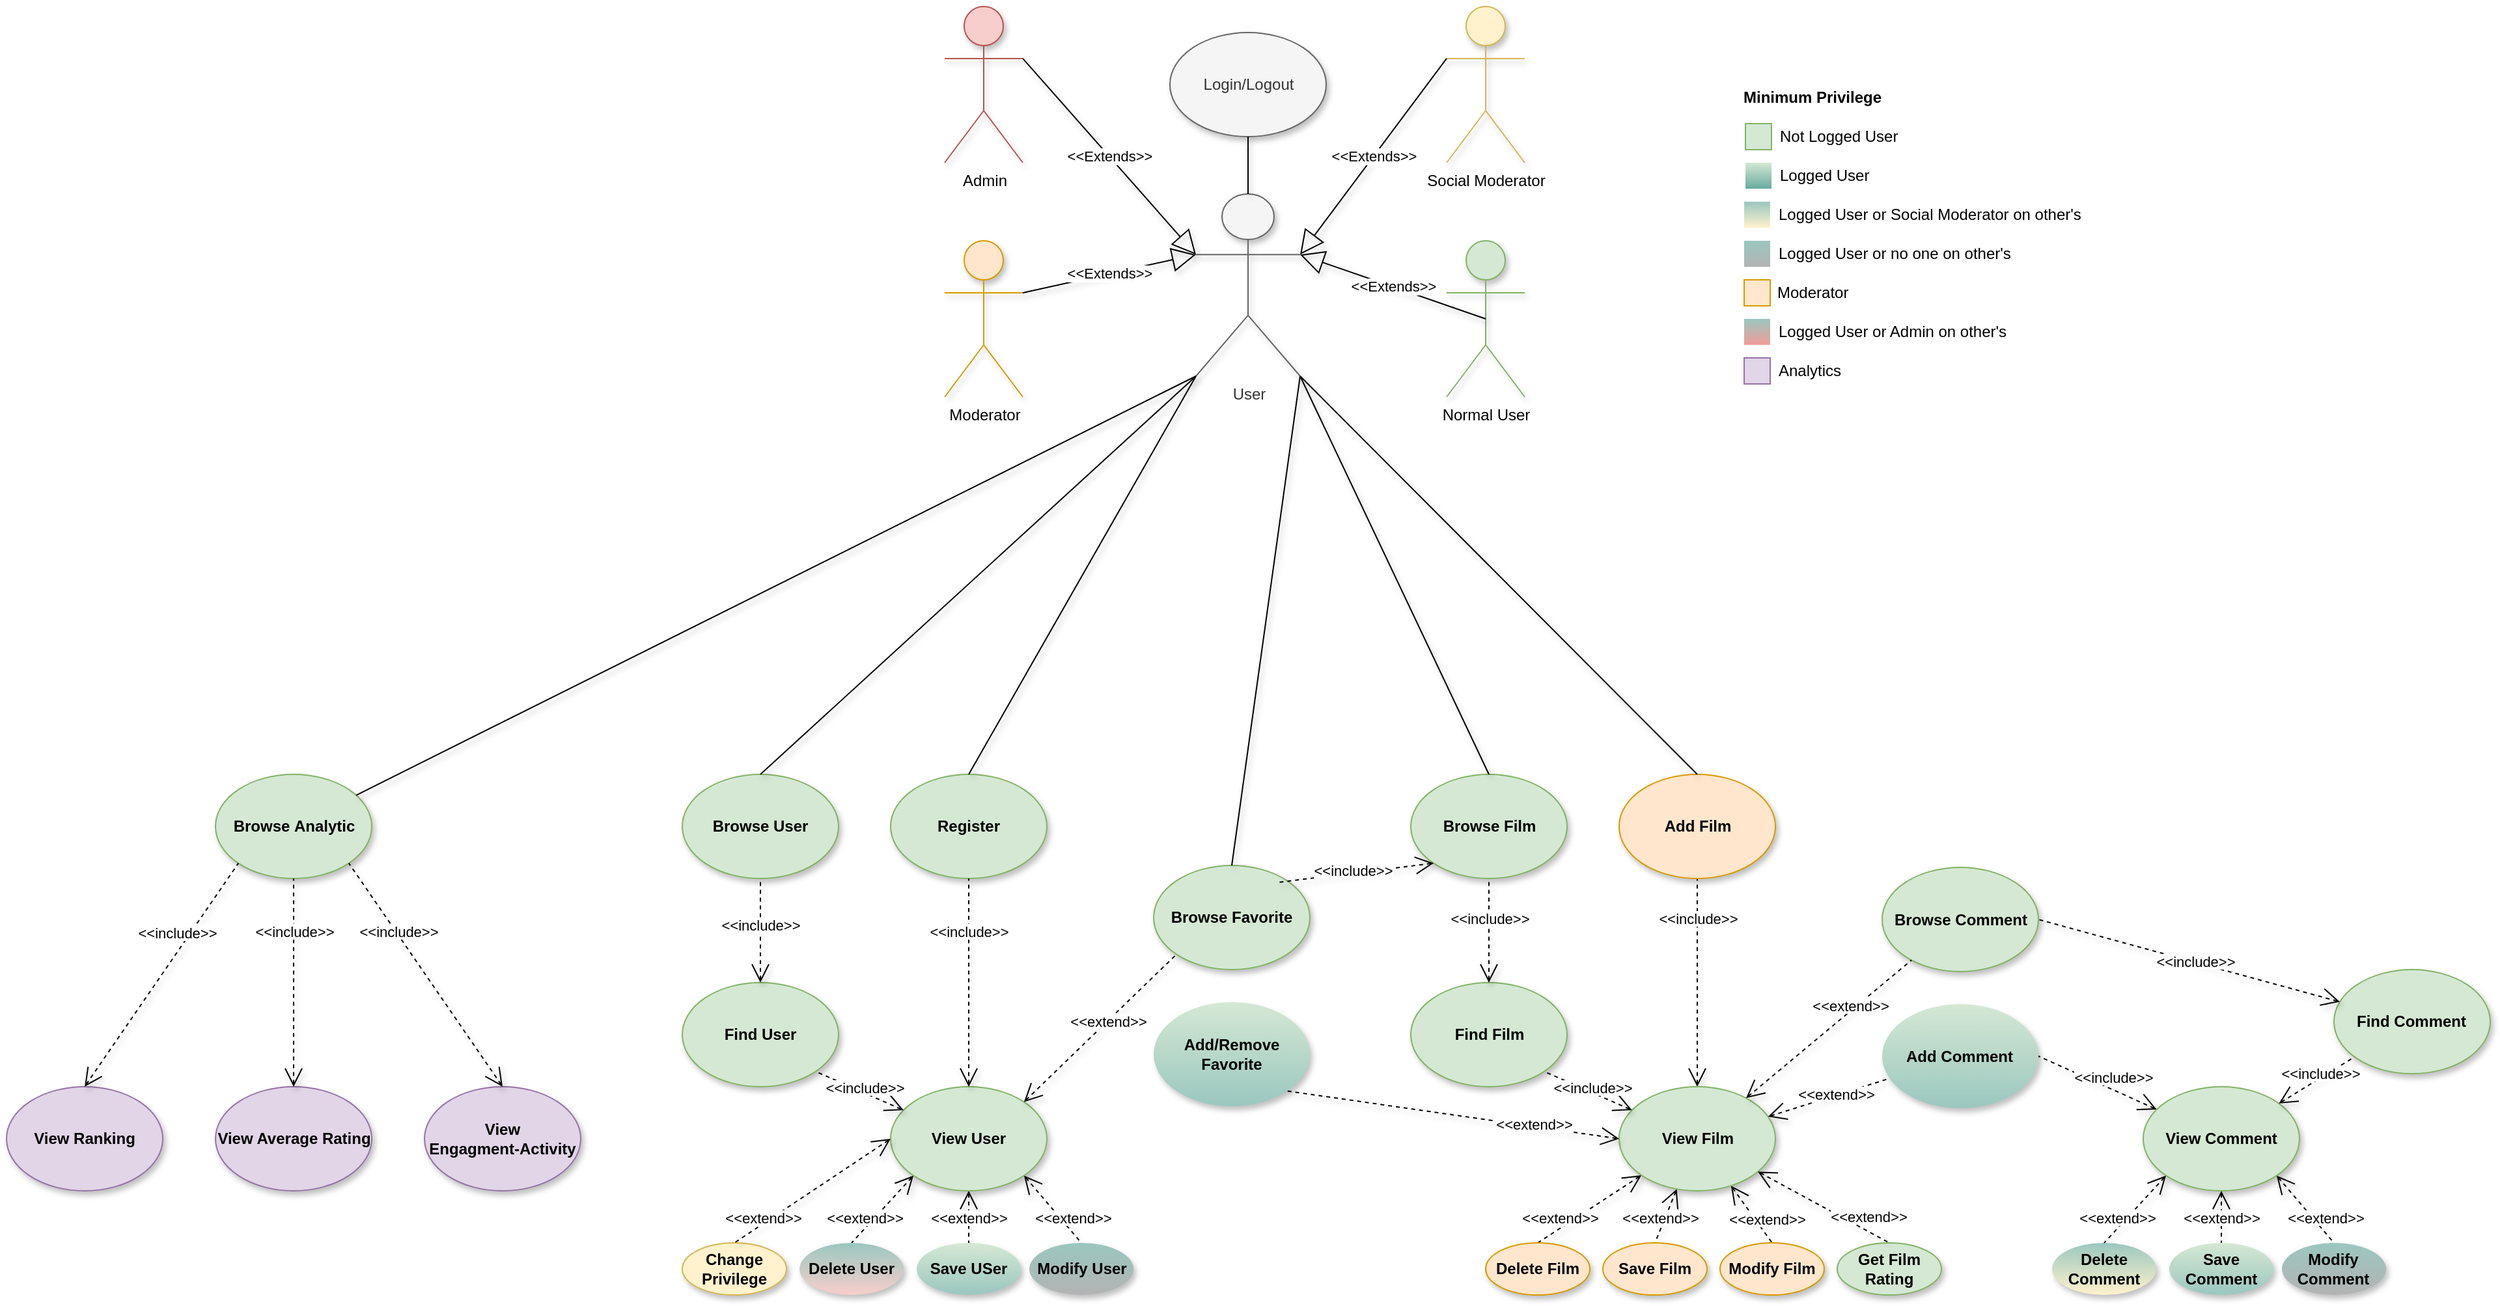 <mxfile version="12.4.2" pages="1"><diagram id="BbvuW23b8s510joW4BoM" name="Pagina-1"><mxGraphModel dx="1426" dy="368" grid="1" gridSize="10" guides="1" tooltips="1" connect="1" arrows="1" fold="1" page="1" pageScale="1" pageWidth="827" pageHeight="1169" math="0" shadow="0"><root><mxCell id="0"/><mxCell id="1" parent="0"/><mxCell id="h_1b7yaZ3pGZxx54D0NZ-1" value="User" style="shape=umlActor;verticalLabelPosition=bottom;labelBackgroundColor=#ffffff;verticalAlign=top;html=1;outlineConnect=0;fillColor=#f5f5f5;strokeColor=#666666;shadow=1;fontColor=#333333;" parent="1" vertex="1"><mxGeometry x="597.5" y="244" width="80" height="140" as="geometry"/></mxCell><mxCell id="h_1b7yaZ3pGZxx54D0NZ-2" value="Normal User" style="shape=umlActor;verticalLabelPosition=bottom;labelBackgroundColor=#ffffff;verticalAlign=top;html=1;outlineConnect=0;fillColor=#d5e8d4;strokeColor=#82b366;shadow=1;" parent="1" vertex="1"><mxGeometry x="790" y="280" width="60" height="120" as="geometry"/></mxCell><mxCell id="h_1b7yaZ3pGZxx54D0NZ-3" value="Admin" style="shape=umlActor;verticalLabelPosition=bottom;labelBackgroundColor=#ffffff;verticalAlign=top;html=1;outlineConnect=0;fillColor=#f8cecc;strokeColor=#b85450;shadow=1;" parent="1" vertex="1"><mxGeometry x="404.5" y="100" width="60" height="120" as="geometry"/></mxCell><mxCell id="h_1b7yaZ3pGZxx54D0NZ-4" value="&amp;lt;&amp;lt;Extends&amp;gt;&amp;gt;" style="endArrow=block;endSize=16;endFill=0;html=1;exitX=0.5;exitY=0.5;exitDx=0;exitDy=0;exitPerimeter=0;shadow=1;entryX=1;entryY=0.333;entryDx=0;entryDy=0;entryPerimeter=0;" parent="1" source="h_1b7yaZ3pGZxx54D0NZ-2" target="h_1b7yaZ3pGZxx54D0NZ-1" edge="1"><mxGeometry width="160" relative="1" as="geometry"><mxPoint x="775.5" y="300" as="sourcePoint"/><mxPoint x="431" y="445" as="targetPoint"/></mxGeometry></mxCell><mxCell id="h_1b7yaZ3pGZxx54D0NZ-5" value="&amp;lt;&amp;lt;Extends&amp;gt;&amp;gt;" style="endArrow=block;endSize=16;endFill=0;html=1;exitX=1;exitY=0.333;exitDx=0;exitDy=0;exitPerimeter=0;shadow=1;entryX=0;entryY=0.333;entryDx=0;entryDy=0;entryPerimeter=0;" parent="1" source="h_1b7yaZ3pGZxx54D0NZ-3" target="h_1b7yaZ3pGZxx54D0NZ-1" edge="1"><mxGeometry width="160" relative="1" as="geometry"><mxPoint x="624.5" y="210" as="sourcePoint"/><mxPoint x="391" y="165" as="targetPoint"/></mxGeometry></mxCell><mxCell id="h_1b7yaZ3pGZxx54D0NZ-18" value="Login/Logout" style="ellipse;whiteSpace=wrap;html=1;fillColor=#f5f5f5;strokeColor=#666666;fontColor=#333333;shadow=1;" parent="1" vertex="1"><mxGeometry x="577.5" y="120" width="120" height="80" as="geometry"/></mxCell><mxCell id="dZQkGDDGXkw_C-ajxU4u-2" value="Browse Favorite" style="ellipse;whiteSpace=wrap;html=1;fontStyle=1;fillColor=#d5e8d4;strokeColor=#82b366;shadow=1;" parent="1" vertex="1"><mxGeometry x="565" y="760" width="120" height="80" as="geometry"/></mxCell><mxCell id="h_1b7yaZ3pGZxx54D0NZ-110" value="Add/Remove Favorite" style="ellipse;whiteSpace=wrap;html=1;fontStyle=1;fillColor=#d5e8d4;strokeColor=none;shadow=1;gradientColor=#9AC7BF;" parent="1" vertex="1"><mxGeometry x="565" y="865" width="120" height="80" as="geometry"/></mxCell><mxCell id="a5YpvVyCK3dBmjp6k323-4" value="&lt;span style=&quot;background-color: rgb(255 , 255 , 255)&quot;&gt;&amp;lt;&amp;lt;include&amp;gt;&amp;gt;&lt;/span&gt;" style="edgeStyle=none;html=1;startArrow=open;endArrow=none;startSize=12;verticalAlign=bottom;dashed=1;labelBackgroundColor=none;shadow=1;entryX=1;entryY=0.5;entryDx=0;entryDy=0;" parent="1" source="a5YpvVyCK3dBmjp6k323-8" target="a5YpvVyCK3dBmjp6k323-15" edge="1"><mxGeometry x="-0.253" width="160" relative="1" as="geometry"><mxPoint x="1654.167" y="1106" as="sourcePoint"/><mxPoint x="1282.156" y="926.433" as="targetPoint"/><mxPoint as="offset"/></mxGeometry></mxCell><mxCell id="a5YpvVyCK3dBmjp6k323-5" value="&lt;span style=&quot;background-color: rgb(255 , 255 , 255)&quot;&gt;&amp;lt;&amp;lt;extend&amp;gt;&amp;gt;&lt;/span&gt;" style="edgeStyle=none;html=1;startArrow=open;endArrow=none;startSize=12;verticalAlign=bottom;dashed=1;labelBackgroundColor=none;exitX=0;exitY=1;exitDx=0;exitDy=0;entryX=0.5;entryY=0;entryDx=0;entryDy=0;shadow=1;" parent="1" source="a5YpvVyCK3dBmjp6k323-8" target="a5YpvVyCK3dBmjp6k323-9" edge="1"><mxGeometry x="0.598" y="1" width="160" relative="1" as="geometry"><mxPoint x="1779.217" y="986.9" as="sourcePoint"/><mxPoint x="1394.997" y="829" as="targetPoint"/><mxPoint as="offset"/></mxGeometry></mxCell><mxCell id="a5YpvVyCK3dBmjp6k323-6" value="&lt;span style=&quot;background-color: rgb(255 , 255 , 255)&quot;&gt;&amp;lt;&amp;lt;extend&amp;gt;&amp;gt;&lt;/span&gt;" style="edgeStyle=none;html=1;startArrow=open;endArrow=none;startSize=12;verticalAlign=bottom;dashed=1;labelBackgroundColor=none;entryX=0.5;entryY=0;entryDx=0;entryDy=0;exitX=0.5;exitY=1;exitDx=0;exitDy=0;shadow=1;" parent="1" source="a5YpvVyCK3dBmjp6k323-8" target="a5YpvVyCK3dBmjp6k323-10" edge="1"><mxGeometry x="0.5" width="160" relative="1" as="geometry"><mxPoint x="1779.217" y="971.9" as="sourcePoint"/><mxPoint x="1664.937" y="974.22" as="targetPoint"/><mxPoint as="offset"/></mxGeometry></mxCell><mxCell id="a5YpvVyCK3dBmjp6k323-7" value="&lt;span style=&quot;background-color: rgb(255 , 255 , 255)&quot;&gt;&amp;lt;&amp;lt;extend&amp;gt;&amp;gt;&lt;/span&gt;" style="edgeStyle=none;html=1;startArrow=open;endArrow=none;startSize=12;verticalAlign=bottom;dashed=1;labelBackgroundColor=none;entryX=0.5;entryY=0;entryDx=0;entryDy=0;exitX=1;exitY=1;exitDx=0;exitDy=0;shadow=1;" parent="1" source="a5YpvVyCK3dBmjp6k323-8" target="a5YpvVyCK3dBmjp6k323-11" edge="1"><mxGeometry x="0.652" y="2" width="160" relative="1" as="geometry"><mxPoint x="1779.217" y="947.9" as="sourcePoint"/><mxPoint x="1664.937" y="950.22" as="targetPoint"/><mxPoint as="offset"/></mxGeometry></mxCell><mxCell id="a5YpvVyCK3dBmjp6k323-8" value="View Comment" style="ellipse;whiteSpace=wrap;html=1;fontStyle=1;fillColor=#d5e8d4;strokeColor=#82b366;shadow=1;" parent="1" vertex="1"><mxGeometry x="1324.997" y="930" width="120" height="80" as="geometry"/></mxCell><mxCell id="a5YpvVyCK3dBmjp6k323-9" value="Delete Comment" style="ellipse;whiteSpace=wrap;html=1;fontStyle=1;fillColor=#9AC7BF;strokeColor=none;shadow=1;gradientColor=#FFF2CC;" parent="1" vertex="1"><mxGeometry x="1254.997" y="1050" width="80" height="40" as="geometry"/></mxCell><mxCell id="a5YpvVyCK3dBmjp6k323-10" value="Save Comment" style="ellipse;whiteSpace=wrap;html=1;fontStyle=1;fillColor=#d5e8d4;strokeColor=none;shadow=1;gradientColor=#9AC7BF;" parent="1" vertex="1"><mxGeometry x="1344.997" y="1050" width="80" height="40" as="geometry"/></mxCell><mxCell id="a5YpvVyCK3dBmjp6k323-11" value="Modify Comment" style="ellipse;whiteSpace=wrap;html=1;fontStyle=1;fillColor=#9AC7BF;strokeColor=none;shadow=1;gradientColor=#B3B3B3;" parent="1" vertex="1"><mxGeometry x="1431.497" y="1050" width="80" height="40" as="geometry"/></mxCell><mxCell id="a5YpvVyCK3dBmjp6k323-12" value="Find Comment" style="ellipse;whiteSpace=wrap;html=1;fontStyle=1;fillColor=#d5e8d4;strokeColor=#82b366;shadow=1;" parent="1" vertex="1"><mxGeometry x="1471.497" y="840" width="120" height="80" as="geometry"/></mxCell><mxCell id="a5YpvVyCK3dBmjp6k323-13" value="Browse Comment" style="ellipse;whiteSpace=wrap;html=1;fontStyle=1;fillColor=#d5e8d4;strokeColor=#82b366;shadow=1;" parent="1" vertex="1"><mxGeometry x="1124.5" y="761.5" width="120" height="80" as="geometry"/></mxCell><mxCell id="a5YpvVyCK3dBmjp6k323-14" value="&lt;span style=&quot;background-color: rgb(255 , 255 , 255)&quot;&gt;&amp;lt;&amp;lt;include&amp;gt;&amp;gt;&lt;/span&gt;" style="edgeStyle=none;html=1;startArrow=open;endArrow=none;startSize=12;verticalAlign=bottom;dashed=1;labelBackgroundColor=none;shadow=1;entryX=1;entryY=0.5;entryDx=0;entryDy=0;" parent="1" source="a5YpvVyCK3dBmjp6k323-12" target="a5YpvVyCK3dBmjp6k323-13" edge="1"><mxGeometry x="-0.066" y="9" width="160" relative="1" as="geometry"><mxPoint x="1921.497" y="746" as="sourcePoint"/><mxPoint x="1287.178" y="814.906" as="targetPoint"/><mxPoint x="-1" y="-1" as="offset"/></mxGeometry></mxCell><mxCell id="a5YpvVyCK3dBmjp6k323-15" value="Add Comment" style="ellipse;whiteSpace=wrap;html=1;fontStyle=1;fillColor=#d5e8d4;strokeColor=none;shadow=1;gradientColor=#9AC7BF;" parent="1" vertex="1"><mxGeometry x="1124.497" y="866.5" width="120" height="80" as="geometry"/></mxCell><mxCell id="a5YpvVyCK3dBmjp6k323-16" value="&lt;span style=&quot;background-color: rgb(255 , 255 , 255)&quot;&gt;&amp;lt;&amp;lt;include&amp;gt;&amp;gt;&lt;/span&gt;" style="edgeStyle=none;html=1;startArrow=open;endArrow=none;startSize=12;verticalAlign=bottom;dashed=1;labelBackgroundColor=none;shadow=1;" parent="1" source="a5YpvVyCK3dBmjp6k323-8" target="a5YpvVyCK3dBmjp6k323-12" edge="1"><mxGeometry x="0.016" y="-5" width="160" relative="1" as="geometry"><mxPoint x="788.667" y="1330" as="sourcePoint"/><mxPoint x="782.267" y="1165.76" as="targetPoint"/><mxPoint as="offset"/></mxGeometry></mxCell><mxCell id="a5YpvVyCK3dBmjp6k323-31" value="&lt;span style=&quot;background-color: rgb(255 , 255 , 255)&quot;&gt;&amp;lt;&amp;lt;extend&amp;gt;&amp;gt;&lt;/span&gt;" style="edgeStyle=none;html=1;startArrow=open;endArrow=none;startSize=12;verticalAlign=bottom;dashed=1;labelBackgroundColor=none;exitX=0;exitY=1;exitDx=0;exitDy=0;entryX=0.5;entryY=0;entryDx=0;entryDy=0;shadow=1;" parent="1" source="a5YpvVyCK3dBmjp6k323-34" target="a5YpvVyCK3dBmjp6k323-35" edge="1"><mxGeometry x="0.598" y="1" width="160" relative="1" as="geometry"><mxPoint x="817.22" y="986.9" as="sourcePoint"/><mxPoint x="433" y="829" as="targetPoint"/><mxPoint as="offset"/></mxGeometry></mxCell><mxCell id="a5YpvVyCK3dBmjp6k323-32" value="&lt;span style=&quot;background-color: rgb(255 , 255 , 255)&quot;&gt;&amp;lt;&amp;lt;extend&amp;gt;&amp;gt;&lt;/span&gt;" style="edgeStyle=none;html=1;startArrow=open;endArrow=none;startSize=12;verticalAlign=bottom;dashed=1;labelBackgroundColor=none;entryX=0.5;entryY=0;entryDx=0;entryDy=0;exitX=0.5;exitY=1;exitDx=0;exitDy=0;shadow=1;" parent="1" source="a5YpvVyCK3dBmjp6k323-34" target="a5YpvVyCK3dBmjp6k323-36" edge="1"><mxGeometry x="0.5" width="160" relative="1" as="geometry"><mxPoint x="817.22" y="971.9" as="sourcePoint"/><mxPoint x="702.94" y="974.22" as="targetPoint"/><mxPoint as="offset"/></mxGeometry></mxCell><mxCell id="a5YpvVyCK3dBmjp6k323-33" value="&lt;span style=&quot;background-color: rgb(255 , 255 , 255)&quot;&gt;&amp;lt;&amp;lt;extend&amp;gt;&amp;gt;&lt;/span&gt;" style="edgeStyle=none;html=1;startArrow=open;endArrow=none;startSize=12;verticalAlign=bottom;dashed=1;labelBackgroundColor=none;entryX=0.5;entryY=0;entryDx=0;entryDy=0;exitX=1;exitY=1;exitDx=0;exitDy=0;shadow=1;" parent="1" source="a5YpvVyCK3dBmjp6k323-34" target="a5YpvVyCK3dBmjp6k323-37" edge="1"><mxGeometry x="0.652" y="2" width="160" relative="1" as="geometry"><mxPoint x="817.22" y="947.9" as="sourcePoint"/><mxPoint x="702.94" y="950.22" as="targetPoint"/><mxPoint as="offset"/></mxGeometry></mxCell><mxCell id="a5YpvVyCK3dBmjp6k323-34" value="View User" style="ellipse;whiteSpace=wrap;html=1;fontStyle=1;fillColor=#d5e8d4;strokeColor=#82b366;shadow=1;" parent="1" vertex="1"><mxGeometry x="363" y="930" width="120" height="80" as="geometry"/></mxCell><mxCell id="a5YpvVyCK3dBmjp6k323-35" value="Delete User" style="ellipse;whiteSpace=wrap;html=1;fontStyle=1;fillColor=#9AC7BF;strokeColor=none;shadow=1;gradientColor=#F8CECC;" parent="1" vertex="1"><mxGeometry x="293" y="1050" width="80" height="40" as="geometry"/></mxCell><mxCell id="a5YpvVyCK3dBmjp6k323-36" value="Save USer" style="ellipse;whiteSpace=wrap;html=1;fontStyle=1;fillColor=#d5e8d4;strokeColor=none;shadow=1;gradientColor=#9AC7BF;" parent="1" vertex="1"><mxGeometry x="383" y="1050" width="80" height="40" as="geometry"/></mxCell><mxCell id="a5YpvVyCK3dBmjp6k323-37" value="Modify User" style="ellipse;whiteSpace=wrap;html=1;fontStyle=1;fillColor=#9AC7BF;strokeColor=none;shadow=1;gradientColor=#B3B3B3;" parent="1" vertex="1"><mxGeometry x="469.5" y="1050" width="80" height="40" as="geometry"/></mxCell><mxCell id="a5YpvVyCK3dBmjp6k323-38" value="Find User" style="ellipse;whiteSpace=wrap;html=1;fontStyle=1;fillColor=#d5e8d4;strokeColor=#82b366;shadow=1;" parent="1" vertex="1"><mxGeometry x="203" y="850" width="120" height="80" as="geometry"/></mxCell><mxCell id="a5YpvVyCK3dBmjp6k323-39" value="Browse User" style="ellipse;whiteSpace=wrap;html=1;fontStyle=1;fillColor=#d5e8d4;strokeColor=#82b366;shadow=1;" parent="1" vertex="1"><mxGeometry x="203" y="690" width="120" height="80" as="geometry"/></mxCell><mxCell id="a5YpvVyCK3dBmjp6k323-40" value="&lt;span style=&quot;background-color: rgb(255 , 255 , 255)&quot;&gt;&amp;lt;&amp;lt;include&amp;gt;&amp;gt;&lt;/span&gt;" style="edgeStyle=none;html=1;startArrow=open;endArrow=none;startSize=12;verticalAlign=bottom;dashed=1;labelBackgroundColor=none;entryX=0.5;entryY=1;entryDx=0;entryDy=0;shadow=1;" parent="1" source="a5YpvVyCK3dBmjp6k323-38" target="a5YpvVyCK3dBmjp6k323-39" edge="1"><mxGeometry x="-0.111" width="160" relative="1" as="geometry"><mxPoint x="939.5" y="756" as="sourcePoint"/><mxPoint x="938.54" y="714.88" as="targetPoint"/><mxPoint as="offset"/></mxGeometry></mxCell><mxCell id="a5YpvVyCK3dBmjp6k323-42" value="&lt;span style=&quot;background-color: rgb(255 , 255 , 255)&quot;&gt;&amp;lt;&amp;lt;include&amp;gt;&amp;gt;&lt;/span&gt;" style="edgeStyle=none;html=1;startArrow=open;endArrow=none;startSize=12;verticalAlign=bottom;dashed=1;labelBackgroundColor=none;entryX=1;entryY=1;entryDx=0;entryDy=0;shadow=1;" parent="1" source="a5YpvVyCK3dBmjp6k323-34" target="a5YpvVyCK3dBmjp6k323-38" edge="1"><mxGeometry x="-0.178" y="5" width="160" relative="1" as="geometry"><mxPoint x="393" y="930" as="sourcePoint"/><mxPoint x="386.6" y="765.76" as="targetPoint"/><mxPoint as="offset"/></mxGeometry></mxCell><mxCell id="a5YpvVyCK3dBmjp6k323-165" value="&lt;span style=&quot;background-color: rgb(255 , 255 , 255)&quot;&gt;&amp;lt;&amp;lt;include&amp;gt;&amp;gt;&lt;/span&gt;" style="edgeStyle=none;html=1;startArrow=open;endArrow=none;startSize=12;verticalAlign=bottom;dashed=1;labelBackgroundColor=none;entryX=0.5;entryY=1;entryDx=0;entryDy=0;exitX=0.5;exitY=0;exitDx=0;exitDy=0;shadow=1;" parent="1" source="a5YpvVyCK3dBmjp6k323-169" target="a5YpvVyCK3dBmjp6k323-176" edge="1"><mxGeometry x="0.5" width="160" relative="1" as="geometry"><mxPoint x="1818" y="706" as="sourcePoint"/><mxPoint x="2138.86" y="943.64" as="targetPoint"/><mxPoint as="offset"/></mxGeometry></mxCell><mxCell id="a5YpvVyCK3dBmjp6k323-166" value="&lt;span style=&quot;background-color: rgb(255 , 255 , 255)&quot;&gt;&amp;lt;&amp;lt;extend&amp;gt;&amp;gt;&lt;/span&gt;" style="edgeStyle=none;html=1;startArrow=open;endArrow=none;startSize=12;verticalAlign=bottom;dashed=1;labelBackgroundColor=none;entryX=0.5;entryY=0;entryDx=0;entryDy=0;shadow=1;" parent="1" source="a5YpvVyCK3dBmjp6k323-169" target="a5YpvVyCK3dBmjp6k323-170" edge="1"><mxGeometry x="0.598" y="1" width="160" relative="1" as="geometry"><mxPoint x="1255.72" y="986.9" as="sourcePoint"/><mxPoint x="871.5" y="829" as="targetPoint"/><mxPoint as="offset"/></mxGeometry></mxCell><mxCell id="a5YpvVyCK3dBmjp6k323-167" value="&lt;span style=&quot;background-color: rgb(255 , 255 , 255)&quot;&gt;&amp;lt;&amp;lt;extend&amp;gt;&amp;gt;&lt;/span&gt;" style="edgeStyle=none;html=1;startArrow=open;endArrow=none;startSize=12;verticalAlign=bottom;dashed=1;labelBackgroundColor=none;entryX=0.5;entryY=0;entryDx=0;entryDy=0;shadow=1;" parent="1" source="a5YpvVyCK3dBmjp6k323-169" target="a5YpvVyCK3dBmjp6k323-171" edge="1"><mxGeometry x="0.5" width="160" relative="1" as="geometry"><mxPoint x="1255.72" y="971.9" as="sourcePoint"/><mxPoint x="1141.44" y="974.22" as="targetPoint"/><mxPoint as="offset"/></mxGeometry></mxCell><mxCell id="a5YpvVyCK3dBmjp6k323-168" value="&lt;span style=&quot;background-color: rgb(255 , 255 , 255)&quot;&gt;&amp;lt;&amp;lt;extend&amp;gt;&amp;gt;&lt;/span&gt;" style="edgeStyle=none;html=1;startArrow=open;endArrow=none;startSize=12;verticalAlign=bottom;dashed=1;labelBackgroundColor=none;entryX=0.5;entryY=0;entryDx=0;entryDy=0;shadow=1;" parent="1" source="a5YpvVyCK3dBmjp6k323-169" target="a5YpvVyCK3dBmjp6k323-172" edge="1"><mxGeometry x="0.652" y="2" width="160" relative="1" as="geometry"><mxPoint x="1255.72" y="947.9" as="sourcePoint"/><mxPoint x="1141.44" y="950.22" as="targetPoint"/><mxPoint as="offset"/></mxGeometry></mxCell><mxCell id="a5YpvVyCK3dBmjp6k323-169" value="View Film" style="ellipse;whiteSpace=wrap;html=1;fontStyle=1;fillColor=#d5e8d4;strokeColor=#82b366;shadow=1;" parent="1" vertex="1"><mxGeometry x="922.5" y="930" width="120" height="80" as="geometry"/></mxCell><mxCell id="a5YpvVyCK3dBmjp6k323-170" value="Delete Film" style="ellipse;whiteSpace=wrap;html=1;fontStyle=1;fillColor=#ffe6cc;strokeColor=#d79b00;shadow=1;" parent="1" vertex="1"><mxGeometry x="820" y="1050" width="80" height="40" as="geometry"/></mxCell><mxCell id="a5YpvVyCK3dBmjp6k323-171" value="Save Film" style="ellipse;whiteSpace=wrap;html=1;fontStyle=1;fillColor=#ffe6cc;strokeColor=#d79b00;shadow=1;" parent="1" vertex="1"><mxGeometry x="910" y="1050" width="80" height="40" as="geometry"/></mxCell><mxCell id="a5YpvVyCK3dBmjp6k323-172" value="Modify Film" style="ellipse;whiteSpace=wrap;html=1;fontStyle=1;fillColor=#ffe6cc;strokeColor=#d79b00;shadow=1;" parent="1" vertex="1"><mxGeometry x="1000" y="1050" width="80" height="40" as="geometry"/></mxCell><mxCell id="a5YpvVyCK3dBmjp6k323-173" value="Find Film" style="ellipse;whiteSpace=wrap;html=1;fontStyle=1;fillColor=#d5e8d4;strokeColor=#82b366;shadow=1;" parent="1" vertex="1"><mxGeometry x="762.5" y="850" width="120" height="80" as="geometry"/></mxCell><mxCell id="a5YpvVyCK3dBmjp6k323-176" value="Add Film" style="ellipse;whiteSpace=wrap;html=1;fontStyle=1;fillColor=#ffe6cc;strokeColor=#d79b00;shadow=1;" parent="1" vertex="1"><mxGeometry x="922.5" y="690" width="120" height="80" as="geometry"/></mxCell><mxCell id="a5YpvVyCK3dBmjp6k323-177" value="&lt;span style=&quot;background-color: rgb(255 , 255 , 255)&quot;&gt;&amp;lt;&amp;lt;include&amp;gt;&amp;gt;&lt;/span&gt;" style="edgeStyle=none;html=1;startArrow=open;endArrow=none;startSize=12;verticalAlign=bottom;dashed=1;labelBackgroundColor=none;entryX=1;entryY=1;entryDx=0;entryDy=0;shadow=1;" parent="1" source="a5YpvVyCK3dBmjp6k323-169" target="a5YpvVyCK3dBmjp6k323-173" edge="1"><mxGeometry x="-0.178" y="5" width="160" relative="1" as="geometry"><mxPoint x="952.5" y="930" as="sourcePoint"/><mxPoint x="946.1" y="765.76" as="targetPoint"/><mxPoint as="offset"/></mxGeometry></mxCell><mxCell id="a5YpvVyCK3dBmjp6k323-178" value="&lt;b&gt;Browse Film&lt;/b&gt;" style="ellipse;whiteSpace=wrap;html=1;fontStyle=1;fillColor=#d5e8d4;strokeColor=#82b366;shadow=1;" parent="1" vertex="1"><mxGeometry x="762.5" y="690" width="120" height="80" as="geometry"/></mxCell><mxCell id="a5YpvVyCK3dBmjp6k323-179" value="&lt;span style=&quot;background-color: rgb(255 , 255 , 255)&quot;&gt;&amp;lt;&amp;lt;include&amp;gt;&amp;gt;&lt;/span&gt;" style="edgeStyle=none;html=1;startArrow=open;endArrow=none;startSize=12;verticalAlign=bottom;dashed=1;labelBackgroundColor=none;entryX=0.5;entryY=1;entryDx=0;entryDy=0;exitX=0.5;exitY=0;exitDx=0;exitDy=0;shadow=1;" parent="1" source="a5YpvVyCK3dBmjp6k323-173" target="a5YpvVyCK3dBmjp6k323-178" edge="1"><mxGeometry width="160" relative="1" as="geometry"><mxPoint x="516" y="940" as="sourcePoint"/><mxPoint x="516" y="780" as="targetPoint"/><mxPoint as="offset"/></mxGeometry></mxCell><mxCell id="a5YpvVyCK3dBmjp6k323-194" value="" style="endArrow=none;html=1;entryX=0.5;entryY=1;entryDx=0;entryDy=0;exitX=0.5;exitY=0;exitDx=0;exitDy=0;exitPerimeter=0;shadow=1;" parent="1" source="h_1b7yaZ3pGZxx54D0NZ-1" target="h_1b7yaZ3pGZxx54D0NZ-18" edge="1"><mxGeometry width="50" height="50" relative="1" as="geometry"><mxPoint x="-285.5" y="970" as="sourcePoint"/><mxPoint x="-235.5" y="920" as="targetPoint"/></mxGeometry></mxCell><mxCell id="a5YpvVyCK3dBmjp6k323-200" value="" style="endArrow=none;html=1;exitX=0.5;exitY=0;exitDx=0;exitDy=0;strokeColor=#000000;curved=1;entryX=0;entryY=1;entryDx=0;entryDy=0;entryPerimeter=0;shadow=1;" parent="1" source="a5YpvVyCK3dBmjp6k323-39" target="h_1b7yaZ3pGZxx54D0NZ-1" edge="1"><mxGeometry width="50" height="50" relative="1" as="geometry"><mxPoint x="-292" y="710.0" as="sourcePoint"/><mxPoint x="383" y="594" as="targetPoint"/></mxGeometry></mxCell><mxCell id="a5YpvVyCK3dBmjp6k323-208" value="" style="endArrow=none;html=1;exitX=0.5;exitY=0;exitDx=0;exitDy=0;strokeColor=#000000;curved=1;entryX=1;entryY=1;entryDx=0;entryDy=0;entryPerimeter=0;shadow=1;" parent="1" source="a5YpvVyCK3dBmjp6k323-178" target="h_1b7yaZ3pGZxx54D0NZ-1" edge="1"><mxGeometry width="50" height="50" relative="1" as="geometry"><mxPoint x="984.5" y="710" as="sourcePoint"/><mxPoint x="490" y="570" as="targetPoint"/></mxGeometry></mxCell><mxCell id="a5YpvVyCK3dBmjp6k323-210" value="" style="endArrow=none;html=1;exitX=0.5;exitY=0;exitDx=0;exitDy=0;strokeColor=#000000;curved=1;entryX=1;entryY=1;entryDx=0;entryDy=0;entryPerimeter=0;shadow=1;" parent="1" source="a5YpvVyCK3dBmjp6k323-176" target="h_1b7yaZ3pGZxx54D0NZ-1" edge="1"><mxGeometry width="50" height="50" relative="1" as="geometry"><mxPoint x="1304.5" y="710" as="sourcePoint"/><mxPoint x="510" y="590" as="targetPoint"/></mxGeometry></mxCell><mxCell id="pK21TEt_xXxjncnFMS0X-8" value="Register" style="ellipse;whiteSpace=wrap;html=1;fontStyle=1;fillColor=#d5e8d4;strokeColor=#82b366;shadow=1;" parent="1" vertex="1"><mxGeometry x="363" y="690" width="120" height="80" as="geometry"/></mxCell><mxCell id="pK21TEt_xXxjncnFMS0X-11" value="&lt;span style=&quot;background-color: rgb(255 , 255 , 255)&quot;&gt;&amp;lt;&amp;lt;include&amp;gt;&amp;gt;&lt;/span&gt;" style="edgeStyle=none;html=1;startArrow=open;endArrow=none;startSize=12;verticalAlign=bottom;dashed=1;labelBackgroundColor=none;entryX=0.5;entryY=1;entryDx=0;entryDy=0;shadow=1;exitX=0.5;exitY=0;exitDx=0;exitDy=0;" parent="1" source="a5YpvVyCK3dBmjp6k323-34" target="pK21TEt_xXxjncnFMS0X-8" edge="1"><mxGeometry x="0.375" width="160" relative="1" as="geometry"><mxPoint x="273" y="860" as="sourcePoint"/><mxPoint x="273" y="780" as="targetPoint"/><mxPoint as="offset"/></mxGeometry></mxCell><mxCell id="pK21TEt_xXxjncnFMS0X-12" value="" style="endArrow=none;html=1;exitX=0.5;exitY=0;exitDx=0;exitDy=0;strokeColor=#000000;curved=1;entryX=0;entryY=1;entryDx=0;entryDy=0;entryPerimeter=0;shadow=1;" parent="1" source="pK21TEt_xXxjncnFMS0X-8" target="h_1b7yaZ3pGZxx54D0NZ-1" edge="1"><mxGeometry width="50" height="50" relative="1" as="geometry"><mxPoint x="-132" y="710" as="sourcePoint"/><mxPoint x="373.0" y="310" as="targetPoint"/></mxGeometry></mxCell><mxCell id="pK21TEt_xXxjncnFMS0X-18" value="" style="endArrow=none;html=1;exitX=0.5;exitY=0;exitDx=0;exitDy=0;strokeColor=#000000;curved=1;entryX=1;entryY=1;entryDx=0;entryDy=0;entryPerimeter=0;shadow=1;" parent="1" source="dZQkGDDGXkw_C-ajxU4u-2" target="h_1b7yaZ3pGZxx54D0NZ-1" edge="1"><mxGeometry width="50" height="50" relative="1" as="geometry"><mxPoint x="721" y="710.0" as="sourcePoint"/><mxPoint x="453" y="310" as="targetPoint"/></mxGeometry></mxCell><mxCell id="pK21TEt_xXxjncnFMS0X-20" value="&lt;span style=&quot;background-color: rgb(255 , 255 , 255)&quot;&gt;&amp;lt;&amp;lt;extend&amp;gt;&amp;gt;&lt;/span&gt;" style="edgeStyle=none;html=1;startArrow=open;endArrow=none;startSize=12;verticalAlign=bottom;dashed=1;labelBackgroundColor=none;exitX=0;exitY=0.5;exitDx=0;exitDy=0;shadow=1;entryX=1;entryY=1;entryDx=0;entryDy=0;" parent="1" source="a5YpvVyCK3dBmjp6k323-169" target="h_1b7yaZ3pGZxx54D0NZ-110" edge="1"><mxGeometry x="-0.494" y="7" width="160" relative="1" as="geometry"><mxPoint x="506" y="980" as="sourcePoint"/><mxPoint x="590.074" y="908.284" as="targetPoint"/><mxPoint as="offset"/></mxGeometry></mxCell><mxCell id="pK21TEt_xXxjncnFMS0X-27" value="&lt;span style=&quot;background-color: rgb(255 , 255 , 255)&quot;&gt;&amp;lt;&amp;lt;include&amp;gt;&amp;gt;&lt;/span&gt;" style="edgeStyle=none;html=1;startArrow=open;endArrow=none;startSize=12;verticalAlign=bottom;dashed=1;labelBackgroundColor=none;shadow=1;exitX=0;exitY=1;exitDx=0;exitDy=0;entryX=0.792;entryY=0.163;entryDx=0;entryDy=0;entryPerimeter=0;" parent="1" source="a5YpvVyCK3dBmjp6k323-178" target="dZQkGDDGXkw_C-ajxU4u-2" edge="1"><mxGeometry x="0.04" y="7" width="160" relative="1" as="geometry"><mxPoint x="488.426" y="841.716" as="sourcePoint"/><mxPoint x="590.074" y="768.284" as="targetPoint"/><mxPoint as="offset"/></mxGeometry></mxCell><mxCell id="pK21TEt_xXxjncnFMS0X-30" value="&lt;span style=&quot;background-color: rgb(255 , 255 , 255)&quot;&gt;&amp;lt;&amp;lt;extend&amp;gt;&amp;gt;&lt;/span&gt;" style="edgeStyle=none;html=1;startArrow=open;endArrow=none;startSize=12;verticalAlign=bottom;dashed=1;labelBackgroundColor=none;shadow=1;" parent="1" source="a5YpvVyCK3dBmjp6k323-169" target="a5YpvVyCK3dBmjp6k323-13" edge="1"><mxGeometry x="0.216" y="-4" width="160" relative="1" as="geometry"><mxPoint x="437.88" y="996.56" as="sourcePoint"/><mxPoint x="606.167" y="1100" as="targetPoint"/><mxPoint as="offset"/></mxGeometry></mxCell><mxCell id="pK21TEt_xXxjncnFMS0X-32" value="&lt;span style=&quot;background-color: rgb(255 , 255 , 255)&quot;&gt;&amp;lt;&amp;lt;extend&amp;gt;&amp;gt;&lt;/span&gt;" style="edgeStyle=none;html=1;startArrow=open;endArrow=none;startSize=12;verticalAlign=bottom;dashed=1;labelBackgroundColor=none;shadow=1;" parent="1" source="a5YpvVyCK3dBmjp6k323-169" target="a5YpvVyCK3dBmjp6k323-15" edge="1"><mxGeometry x="0.079" y="-7" width="160" relative="1" as="geometry"><mxPoint x="923.5" y="988" as="sourcePoint"/><mxPoint x="766.167" y="1100" as="targetPoint"/><mxPoint y="1" as="offset"/></mxGeometry></mxCell><mxCell id="smbN91ivrmesD-wLuE7f-1" value="Moderator" style="shape=umlActor;verticalLabelPosition=bottom;labelBackgroundColor=#ffffff;verticalAlign=top;html=1;outlineConnect=0;fillColor=#ffe6cc;strokeColor=#d79b00;shadow=1;" parent="1" vertex="1"><mxGeometry x="404.5" y="280" width="60" height="120" as="geometry"/></mxCell><mxCell id="smbN91ivrmesD-wLuE7f-2" value="Social Moderator" style="shape=umlActor;verticalLabelPosition=bottom;labelBackgroundColor=#ffffff;verticalAlign=top;html=1;outlineConnect=0;fillColor=#fff2cc;strokeColor=#D6B656;shadow=1;" parent="1" vertex="1"><mxGeometry x="790" y="100" width="60" height="120" as="geometry"/></mxCell><mxCell id="smbN91ivrmesD-wLuE7f-3" value="&amp;lt;&amp;lt;Extends&amp;gt;&amp;gt;" style="endArrow=block;endSize=16;endFill=0;html=1;exitX=1;exitY=0.333;exitDx=0;exitDy=0;exitPerimeter=0;shadow=1;entryX=0;entryY=0.333;entryDx=0;entryDy=0;entryPerimeter=0;" parent="1" source="smbN91ivrmesD-wLuE7f-1" target="h_1b7yaZ3pGZxx54D0NZ-1" edge="1"><mxGeometry width="160" relative="1" as="geometry"><mxPoint x="444.5" y="170" as="sourcePoint"/><mxPoint x="607.5" y="293.655" as="targetPoint"/></mxGeometry></mxCell><mxCell id="smbN91ivrmesD-wLuE7f-4" value="&amp;lt;&amp;lt;Extends&amp;gt;&amp;gt;" style="endArrow=block;endSize=16;endFill=0;html=1;exitX=0;exitY=0.333;exitDx=0;exitDy=0;exitPerimeter=0;shadow=1;entryX=1;entryY=0.333;entryDx=0;entryDy=0;entryPerimeter=0;" parent="1" source="smbN91ivrmesD-wLuE7f-2" target="h_1b7yaZ3pGZxx54D0NZ-1" edge="1"><mxGeometry width="160" relative="1" as="geometry"><mxPoint x="830" y="350" as="sourcePoint"/><mxPoint x="687.5" y="300.667" as="targetPoint"/></mxGeometry></mxCell><mxCell id="xh6WOaawdIueyq4as1xX-2" value="" style="rounded=0;whiteSpace=wrap;html=1;strokeColor=none;fillColor=#d5e8d4;gradientColor=#67AB9F;" parent="1" vertex="1"><mxGeometry x="1019.5" y="220" width="20" height="20" as="geometry"/></mxCell><mxCell id="xh6WOaawdIueyq4as1xX-3" value="Logged User" style="text;html=1;strokeColor=none;fillColor=none;align=left;verticalAlign=middle;whiteSpace=wrap;rounded=0;" parent="1" vertex="1"><mxGeometry x="1043.5" y="220" width="87" height="20" as="geometry"/></mxCell><mxCell id="xh6WOaawdIueyq4as1xX-4" value="" style="rounded=0;whiteSpace=wrap;html=1;strokeColor=#82b366;fillColor=#d5e8d4;" parent="1" vertex="1"><mxGeometry x="1019.5" y="190" width="20" height="20" as="geometry"/></mxCell><mxCell id="xh6WOaawdIueyq4as1xX-5" value="Not Logged User" style="text;html=1;strokeColor=none;fillColor=none;align=left;verticalAlign=middle;whiteSpace=wrap;rounded=0;" parent="1" vertex="1"><mxGeometry x="1043.5" y="190" width="96" height="20" as="geometry"/></mxCell><mxCell id="xh6WOaawdIueyq4as1xX-6" value="Minimum Privilege" style="text;html=1;strokeColor=none;fillColor=none;align=center;verticalAlign=middle;whiteSpace=wrap;rounded=0;shadow=0;fontStyle=1" parent="1" vertex="1"><mxGeometry x="1010.5" y="160" width="120" height="20" as="geometry"/></mxCell><mxCell id="xh6WOaawdIueyq4as1xX-7" value="" style="rounded=0;whiteSpace=wrap;html=1;strokeColor=none;fillColor=#9AC7BF;gradientColor=#FFF2CC;" parent="1" vertex="1"><mxGeometry x="1018.5" y="250" width="20" height="20" as="geometry"/></mxCell><mxCell id="xh6WOaawdIueyq4as1xX-8" value="Logged User or Social Moderator on other's" style="text;html=1;strokeColor=none;fillColor=none;align=left;verticalAlign=middle;whiteSpace=wrap;rounded=0;" parent="1" vertex="1"><mxGeometry x="1042.5" y="250" width="247" height="20" as="geometry"/></mxCell><mxCell id="xh6WOaawdIueyq4as1xX-9" value="" style="rounded=0;whiteSpace=wrap;html=1;strokeColor=none;fillColor=#9AC7BF;gradientColor=#B3B3B3;" parent="1" vertex="1"><mxGeometry x="1018.5" y="280" width="20" height="20" as="geometry"/></mxCell><mxCell id="xh6WOaawdIueyq4as1xX-10" value="Logged User or no one on other's" style="text;html=1;strokeColor=none;fillColor=none;align=left;verticalAlign=middle;whiteSpace=wrap;rounded=0;" parent="1" vertex="1"><mxGeometry x="1042.5" y="280" width="227" height="20" as="geometry"/></mxCell><mxCell id="xh6WOaawdIueyq4as1xX-13" value="" style="rounded=0;whiteSpace=wrap;html=1;strokeColor=#d79b00;fillColor=#ffe6cc;" parent="1" vertex="1"><mxGeometry x="1018.5" y="310" width="20" height="20" as="geometry"/></mxCell><mxCell id="xh6WOaawdIueyq4as1xX-14" value="Moderator" style="text;html=1;strokeColor=none;fillColor=none;align=left;verticalAlign=middle;whiteSpace=wrap;rounded=0;" parent="1" vertex="1"><mxGeometry x="1041.5" y="310" width="96" height="20" as="geometry"/></mxCell><mxCell id="xh6WOaawdIueyq4as1xX-21" value="" style="rounded=0;whiteSpace=wrap;html=1;strokeColor=none;fillColor=#9AC7BF;gradientColor=#F19C99;" parent="1" vertex="1"><mxGeometry x="1018.5" y="340" width="20" height="20" as="geometry"/></mxCell><mxCell id="xh6WOaawdIueyq4as1xX-22" value="Logged User or Admin on other's" style="text;html=1;strokeColor=none;fillColor=none;align=left;verticalAlign=middle;whiteSpace=wrap;rounded=0;" parent="1" vertex="1"><mxGeometry x="1042.5" y="340" width="247" height="20" as="geometry"/></mxCell><mxCell id="ZhziDe3_e8Xrs6H8oPx5-1" value="Change Privilege" style="ellipse;whiteSpace=wrap;html=1;fontStyle=1;fillColor=#FFF2CC;strokeColor=#D6B656;shadow=1;" parent="1" vertex="1"><mxGeometry x="203" y="1050" width="80" height="40" as="geometry"/></mxCell><mxCell id="ZhziDe3_e8Xrs6H8oPx5-2" value="&lt;span style=&quot;background-color: rgb(255 , 255 , 255)&quot;&gt;&amp;lt;&amp;lt;extend&amp;gt;&amp;gt;&lt;/span&gt;" style="edgeStyle=none;html=1;startArrow=open;endArrow=none;startSize=12;verticalAlign=bottom;dashed=1;labelBackgroundColor=none;exitX=0;exitY=0.5;exitDx=0;exitDy=0;entryX=0.5;entryY=0;entryDx=0;entryDy=0;shadow=1;" parent="1" source="a5YpvVyCK3dBmjp6k323-34" target="ZhziDe3_e8Xrs6H8oPx5-1" edge="1"><mxGeometry x="0.669" y="4" width="160" relative="1" as="geometry"><mxPoint x="390.82" y="1008.447" as="sourcePoint"/><mxPoint x="343" y="1060" as="targetPoint"/><mxPoint as="offset"/></mxGeometry></mxCell><mxCell id="ZhziDe3_e8Xrs6H8oPx5-3" value="" style="rounded=0;whiteSpace=wrap;html=1;strokeColor=#9673a6;fillColor=#e1d5e7;" parent="1" vertex="1"><mxGeometry x="1018.5" y="370" width="20" height="20" as="geometry"/></mxCell><mxCell id="ZhziDe3_e8Xrs6H8oPx5-4" value="&lt;span style=&quot;text-align: center&quot;&gt;Analytics&lt;/span&gt;" style="text;html=1;strokeColor=none;fillColor=none;align=left;verticalAlign=middle;whiteSpace=wrap;rounded=0;" parent="1" vertex="1"><mxGeometry x="1043" y="370" width="148" height="20" as="geometry"/></mxCell><mxCell id="z-y-3MPMnMMyElMSWayQ-1" value="&lt;b&gt;Browse&amp;nbsp;&lt;/b&gt;Analytic" style="ellipse;whiteSpace=wrap;html=1;fontStyle=1;fillColor=#d5e8d4;strokeColor=#82b366;shadow=1;" parent="1" vertex="1"><mxGeometry x="-155.5" y="690" width="120" height="80" as="geometry"/></mxCell><mxCell id="z-y-3MPMnMMyElMSWayQ-2" value="" style="endArrow=none;html=1;strokeColor=#000000;curved=1;entryX=0;entryY=1;entryDx=0;entryDy=0;entryPerimeter=0;shadow=1;" parent="1" source="z-y-3MPMnMMyElMSWayQ-1" target="h_1b7yaZ3pGZxx54D0NZ-1" edge="1"><mxGeometry width="50" height="50" relative="1" as="geometry"><mxPoint x="920" y="770" as="sourcePoint"/><mxPoint x="687.5" y="394" as="targetPoint"/></mxGeometry></mxCell><mxCell id="IIThgGFzgnaXE7xXphWT-3" value="&lt;span style=&quot;background-color: rgb(255 , 255 , 255)&quot;&gt;&amp;lt;&amp;lt;extend&amp;gt;&amp;gt;&lt;/span&gt;" style="edgeStyle=none;html=1;startArrow=open;endArrow=none;startSize=12;verticalAlign=bottom;dashed=1;labelBackgroundColor=none;exitX=1;exitY=0;exitDx=0;exitDy=0;shadow=1;entryX=0;entryY=1;entryDx=0;entryDy=0;" parent="1" source="a5YpvVyCK3dBmjp6k323-34" target="dZQkGDDGXkw_C-ajxU4u-2" edge="1"><mxGeometry x="0.024" y="-7" width="160" relative="1" as="geometry"><mxPoint x="500.426" y="1008.284" as="sourcePoint"/><mxPoint x="634.5" y="1010" as="targetPoint"/><mxPoint as="offset"/></mxGeometry></mxCell><mxCell id="IIThgGFzgnaXE7xXphWT-27" value="View Average Rating" style="ellipse;whiteSpace=wrap;html=1;fontStyle=1;fillColor=#e1d5e7;strokeColor=#9673a6;shadow=1;" parent="1" vertex="1"><mxGeometry x="-155.5" y="930" width="120" height="80" as="geometry"/></mxCell><mxCell id="IIThgGFzgnaXE7xXphWT-28" value="&lt;span style=&quot;background-color: rgb(255 , 255 , 255)&quot;&gt;&amp;lt;&amp;lt;include&amp;gt;&amp;gt;&lt;/span&gt;" style="edgeStyle=none;html=1;startArrow=open;endArrow=none;startSize=12;verticalAlign=bottom;dashed=1;labelBackgroundColor=none;entryX=0.5;entryY=1;entryDx=0;entryDy=0;shadow=1;exitX=0.5;exitY=0;exitDx=0;exitDy=0;" parent="1" source="IIThgGFzgnaXE7xXphWT-27" edge="1"><mxGeometry x="0.375" width="160" relative="1" as="geometry"><mxPoint x="-245.5" y="860" as="sourcePoint"/><mxPoint x="-95.5" y="770.0" as="targetPoint"/><mxPoint as="offset"/></mxGeometry></mxCell><mxCell id="IIThgGFzgnaXE7xXphWT-29" value="View Ranking" style="ellipse;whiteSpace=wrap;html=1;fontStyle=1;fillColor=#e1d5e7;strokeColor=#9673a6;shadow=1;" parent="1" vertex="1"><mxGeometry x="-316" y="930" width="120" height="80" as="geometry"/></mxCell><mxCell id="IIThgGFzgnaXE7xXphWT-30" value="&lt;p style=&quot;line-height: 120%&quot;&gt;View &lt;br&gt;Engagment-Activity&lt;/p&gt;" style="ellipse;whiteSpace=wrap;html=1;fontStyle=1;fillColor=#e1d5e7;strokeColor=#9673a6;shadow=1;" parent="1" vertex="1"><mxGeometry x="5" y="930" width="120" height="80" as="geometry"/></mxCell><mxCell id="IIThgGFzgnaXE7xXphWT-31" value="&lt;span style=&quot;background-color: rgb(255 , 255 , 255)&quot;&gt;&amp;lt;&amp;lt;include&amp;gt;&amp;gt;&lt;/span&gt;" style="edgeStyle=none;html=1;startArrow=open;endArrow=none;startSize=12;verticalAlign=bottom;dashed=1;labelBackgroundColor=none;entryX=1;entryY=1;entryDx=0;entryDy=0;shadow=1;exitX=0.5;exitY=0;exitDx=0;exitDy=0;" parent="1" source="IIThgGFzgnaXE7xXphWT-30" target="z-y-3MPMnMMyElMSWayQ-1" edge="1"><mxGeometry x="0.305" y="4" width="160" relative="1" as="geometry"><mxPoint x="-85.5" y="940" as="sourcePoint"/><mxPoint x="-85.5" y="780" as="targetPoint"/><mxPoint as="offset"/></mxGeometry></mxCell><mxCell id="IIThgGFzgnaXE7xXphWT-32" value="&lt;span style=&quot;background-color: rgb(255 , 255 , 255)&quot;&gt;&amp;lt;&amp;lt;include&amp;gt;&amp;gt;&lt;/span&gt;" style="edgeStyle=none;html=1;startArrow=open;endArrow=none;startSize=12;verticalAlign=bottom;dashed=1;labelBackgroundColor=none;entryX=0;entryY=1;entryDx=0;entryDy=0;shadow=1;exitX=0.5;exitY=0;exitDx=0;exitDy=0;" parent="1" source="IIThgGFzgnaXE7xXphWT-29" target="z-y-3MPMnMMyElMSWayQ-1" edge="1"><mxGeometry x="0.256" y="4" width="160" relative="1" as="geometry"><mxPoint x="75.0" y="860" as="sourcePoint"/><mxPoint x="-43.074" y="768.284" as="targetPoint"/><mxPoint y="1" as="offset"/></mxGeometry></mxCell><mxCell id="FiKvBrImnsIPdKL4-n4k-1" value="Get Film Rating" style="ellipse;whiteSpace=wrap;html=1;fontStyle=1;fillColor=#d5e8d4;strokeColor=#82b366;shadow=1;" vertex="1" parent="1"><mxGeometry x="1090" y="1050" width="80" height="40" as="geometry"/></mxCell><mxCell id="FiKvBrImnsIPdKL4-n4k-2" value="&lt;span style=&quot;background-color: rgb(255 , 255 , 255)&quot;&gt;&amp;lt;&amp;lt;extend&amp;gt;&amp;gt;&lt;/span&gt;" style="edgeStyle=none;html=1;startArrow=open;endArrow=none;startSize=12;verticalAlign=bottom;dashed=1;labelBackgroundColor=none;entryX=0.5;entryY=0;entryDx=0;entryDy=0;shadow=1;" edge="1" target="FiKvBrImnsIPdKL4-n4k-1" parent="1" source="a5YpvVyCK3dBmjp6k323-169"><mxGeometry x="0.652" y="2" width="160" relative="1" as="geometry"><mxPoint x="1059.996" y="970.004" as="sourcePoint"/><mxPoint x="1176.51" y="921.94" as="targetPoint"/><mxPoint as="offset"/></mxGeometry></mxCell></root></mxGraphModel></diagram></mxfile>